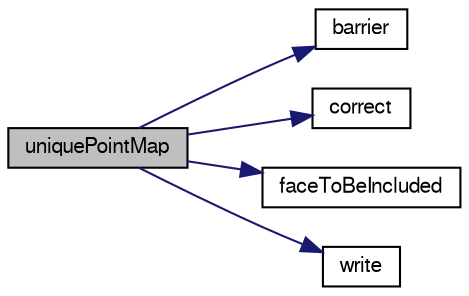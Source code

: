 digraph "uniquePointMap"
{
  bgcolor="transparent";
  edge [fontname="FreeSans",fontsize="10",labelfontname="FreeSans",labelfontsize="10"];
  node [fontname="FreeSans",fontsize="10",shape=record];
  rankdir="LR";
  Node31 [label="uniquePointMap",height=0.2,width=0.4,color="black", fillcolor="grey75", style="filled", fontcolor="black"];
  Node31 -> Node32 [color="midnightblue",fontsize="10",style="solid",fontname="FreeSans"];
  Node32 [label="barrier",height=0.2,width=0.4,color="black",URL="$a31690.html#a11b8c398794293fb7fd6e49264f2f41b",tooltip="Helper to cause barrier. Necessary on Quadrics. "];
  Node31 -> Node33 [color="midnightblue",fontsize="10",style="solid",fontname="FreeSans"];
  Node33 [label="correct",height=0.2,width=0.4,color="black",URL="$a31690.html#a3ae44b28050c3aa494c1d8e18cf618c1",tooltip="Update for new mesh. "];
  Node31 -> Node34 [color="midnightblue",fontsize="10",style="solid",fontname="FreeSans"];
  Node34 [label="faceToBeIncluded",height=0.2,width=0.4,color="black",URL="$a31690.html#abb40b452423222f26842c06c82136254",tooltip="When exporting faceZones, check if a given face has to be included. "];
  Node31 -> Node35 [color="midnightblue",fontsize="10",style="solid",fontname="FreeSans"];
  Node35 [label="write",height=0.2,width=0.4,color="black",URL="$a31690.html#a87fbb26897abbcaf026adec2761d7808"];
}
